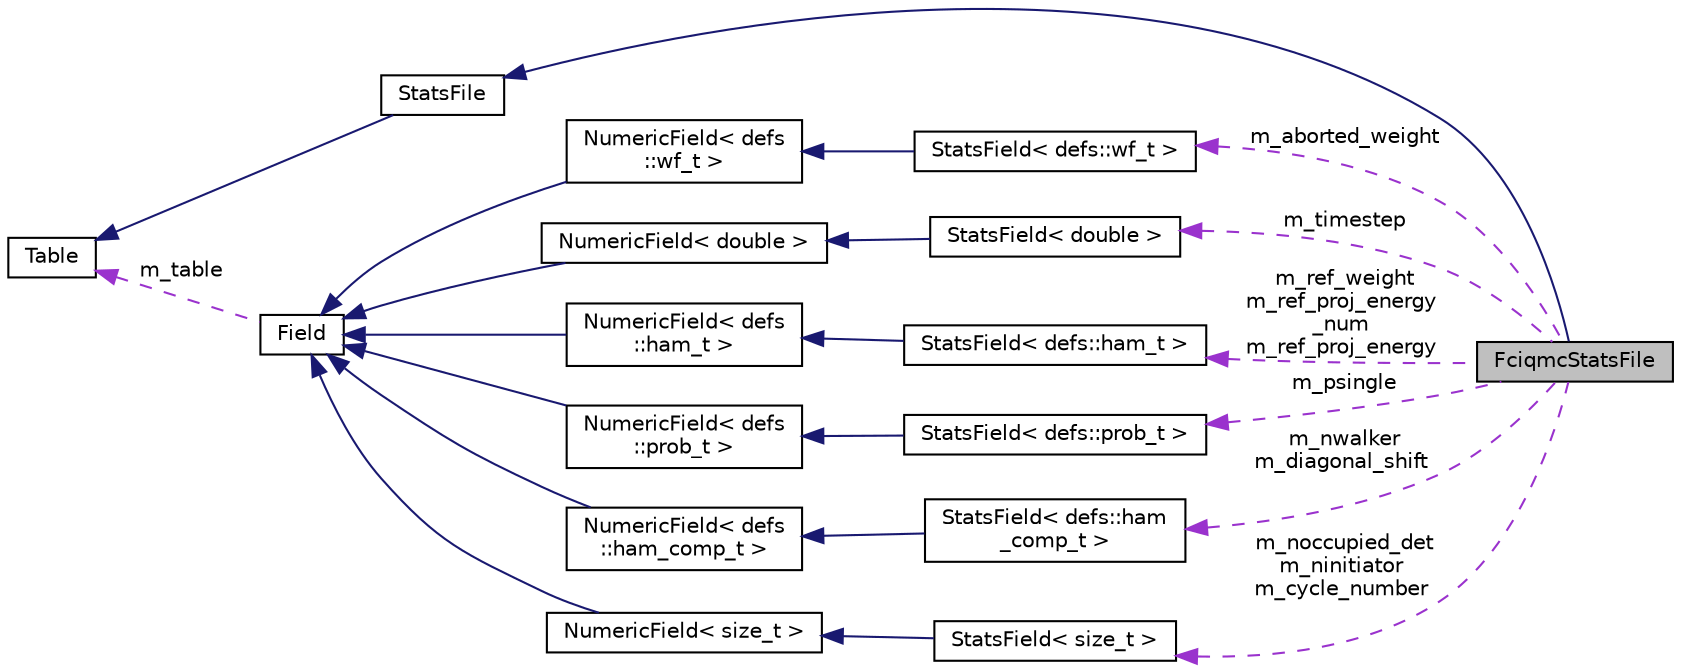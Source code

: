 digraph "FciqmcStatsFile"
{
  edge [fontname="Helvetica",fontsize="10",labelfontname="Helvetica",labelfontsize="10"];
  node [fontname="Helvetica",fontsize="10",shape=record];
  rankdir="LR";
  Node1 [label="FciqmcStatsFile",height=0.2,width=0.4,color="black", fillcolor="grey75", style="filled", fontcolor="black"];
  Node2 -> Node1 [dir="back",color="midnightblue",fontsize="10",style="solid",fontname="Helvetica"];
  Node2 [label="StatsFile",height=0.2,width=0.4,color="black", fillcolor="white", style="filled",URL="$classStatsFile.html"];
  Node3 -> Node2 [dir="back",color="midnightblue",fontsize="10",style="solid",fontname="Helvetica"];
  Node3 [label="Table",height=0.2,width=0.4,color="black", fillcolor="white", style="filled",URL="$classTable.html"];
  Node4 -> Node1 [dir="back",color="darkorchid3",fontsize="10",style="dashed",label=" m_aborted_weight" ,fontname="Helvetica"];
  Node4 [label="StatsField\< defs::wf_t \>",height=0.2,width=0.4,color="black", fillcolor="white", style="filled",URL="$classStatsField.html"];
  Node5 -> Node4 [dir="back",color="midnightblue",fontsize="10",style="solid",fontname="Helvetica"];
  Node5 [label="NumericField\< defs\l::wf_t \>",height=0.2,width=0.4,color="black", fillcolor="white", style="filled",URL="$classNumericField.html"];
  Node6 -> Node5 [dir="back",color="midnightblue",fontsize="10",style="solid",fontname="Helvetica"];
  Node6 [label="Field",height=0.2,width=0.4,color="black", fillcolor="white", style="filled",URL="$classField.html"];
  Node3 -> Node6 [dir="back",color="darkorchid3",fontsize="10",style="dashed",label=" m_table" ,fontname="Helvetica"];
  Node7 -> Node1 [dir="back",color="darkorchid3",fontsize="10",style="dashed",label=" m_timestep" ,fontname="Helvetica"];
  Node7 [label="StatsField\< double \>",height=0.2,width=0.4,color="black", fillcolor="white", style="filled",URL="$classStatsField.html"];
  Node8 -> Node7 [dir="back",color="midnightblue",fontsize="10",style="solid",fontname="Helvetica"];
  Node8 [label="NumericField\< double \>",height=0.2,width=0.4,color="black", fillcolor="white", style="filled",URL="$classNumericField.html"];
  Node6 -> Node8 [dir="back",color="midnightblue",fontsize="10",style="solid",fontname="Helvetica"];
  Node9 -> Node1 [dir="back",color="darkorchid3",fontsize="10",style="dashed",label=" m_ref_weight\nm_ref_proj_energy\l_num\nm_ref_proj_energy" ,fontname="Helvetica"];
  Node9 [label="StatsField\< defs::ham_t \>",height=0.2,width=0.4,color="black", fillcolor="white", style="filled",URL="$classStatsField.html"];
  Node10 -> Node9 [dir="back",color="midnightblue",fontsize="10",style="solid",fontname="Helvetica"];
  Node10 [label="NumericField\< defs\l::ham_t \>",height=0.2,width=0.4,color="black", fillcolor="white", style="filled",URL="$classNumericField.html"];
  Node6 -> Node10 [dir="back",color="midnightblue",fontsize="10",style="solid",fontname="Helvetica"];
  Node11 -> Node1 [dir="back",color="darkorchid3",fontsize="10",style="dashed",label=" m_psingle" ,fontname="Helvetica"];
  Node11 [label="StatsField\< defs::prob_t \>",height=0.2,width=0.4,color="black", fillcolor="white", style="filled",URL="$classStatsField.html"];
  Node12 -> Node11 [dir="back",color="midnightblue",fontsize="10",style="solid",fontname="Helvetica"];
  Node12 [label="NumericField\< defs\l::prob_t \>",height=0.2,width=0.4,color="black", fillcolor="white", style="filled",URL="$classNumericField.html"];
  Node6 -> Node12 [dir="back",color="midnightblue",fontsize="10",style="solid",fontname="Helvetica"];
  Node13 -> Node1 [dir="back",color="darkorchid3",fontsize="10",style="dashed",label=" m_nwalker\nm_diagonal_shift" ,fontname="Helvetica"];
  Node13 [label="StatsField\< defs::ham\l_comp_t \>",height=0.2,width=0.4,color="black", fillcolor="white", style="filled",URL="$classStatsField.html"];
  Node14 -> Node13 [dir="back",color="midnightblue",fontsize="10",style="solid",fontname="Helvetica"];
  Node14 [label="NumericField\< defs\l::ham_comp_t \>",height=0.2,width=0.4,color="black", fillcolor="white", style="filled",URL="$classNumericField.html"];
  Node6 -> Node14 [dir="back",color="midnightblue",fontsize="10",style="solid",fontname="Helvetica"];
  Node15 -> Node1 [dir="back",color="darkorchid3",fontsize="10",style="dashed",label=" m_noccupied_det\nm_ninitiator\nm_cycle_number" ,fontname="Helvetica"];
  Node15 [label="StatsField\< size_t \>",height=0.2,width=0.4,color="black", fillcolor="white", style="filled",URL="$classStatsField.html"];
  Node16 -> Node15 [dir="back",color="midnightblue",fontsize="10",style="solid",fontname="Helvetica"];
  Node16 [label="NumericField\< size_t \>",height=0.2,width=0.4,color="black", fillcolor="white", style="filled",URL="$classNumericField.html"];
  Node6 -> Node16 [dir="back",color="midnightblue",fontsize="10",style="solid",fontname="Helvetica"];
}
